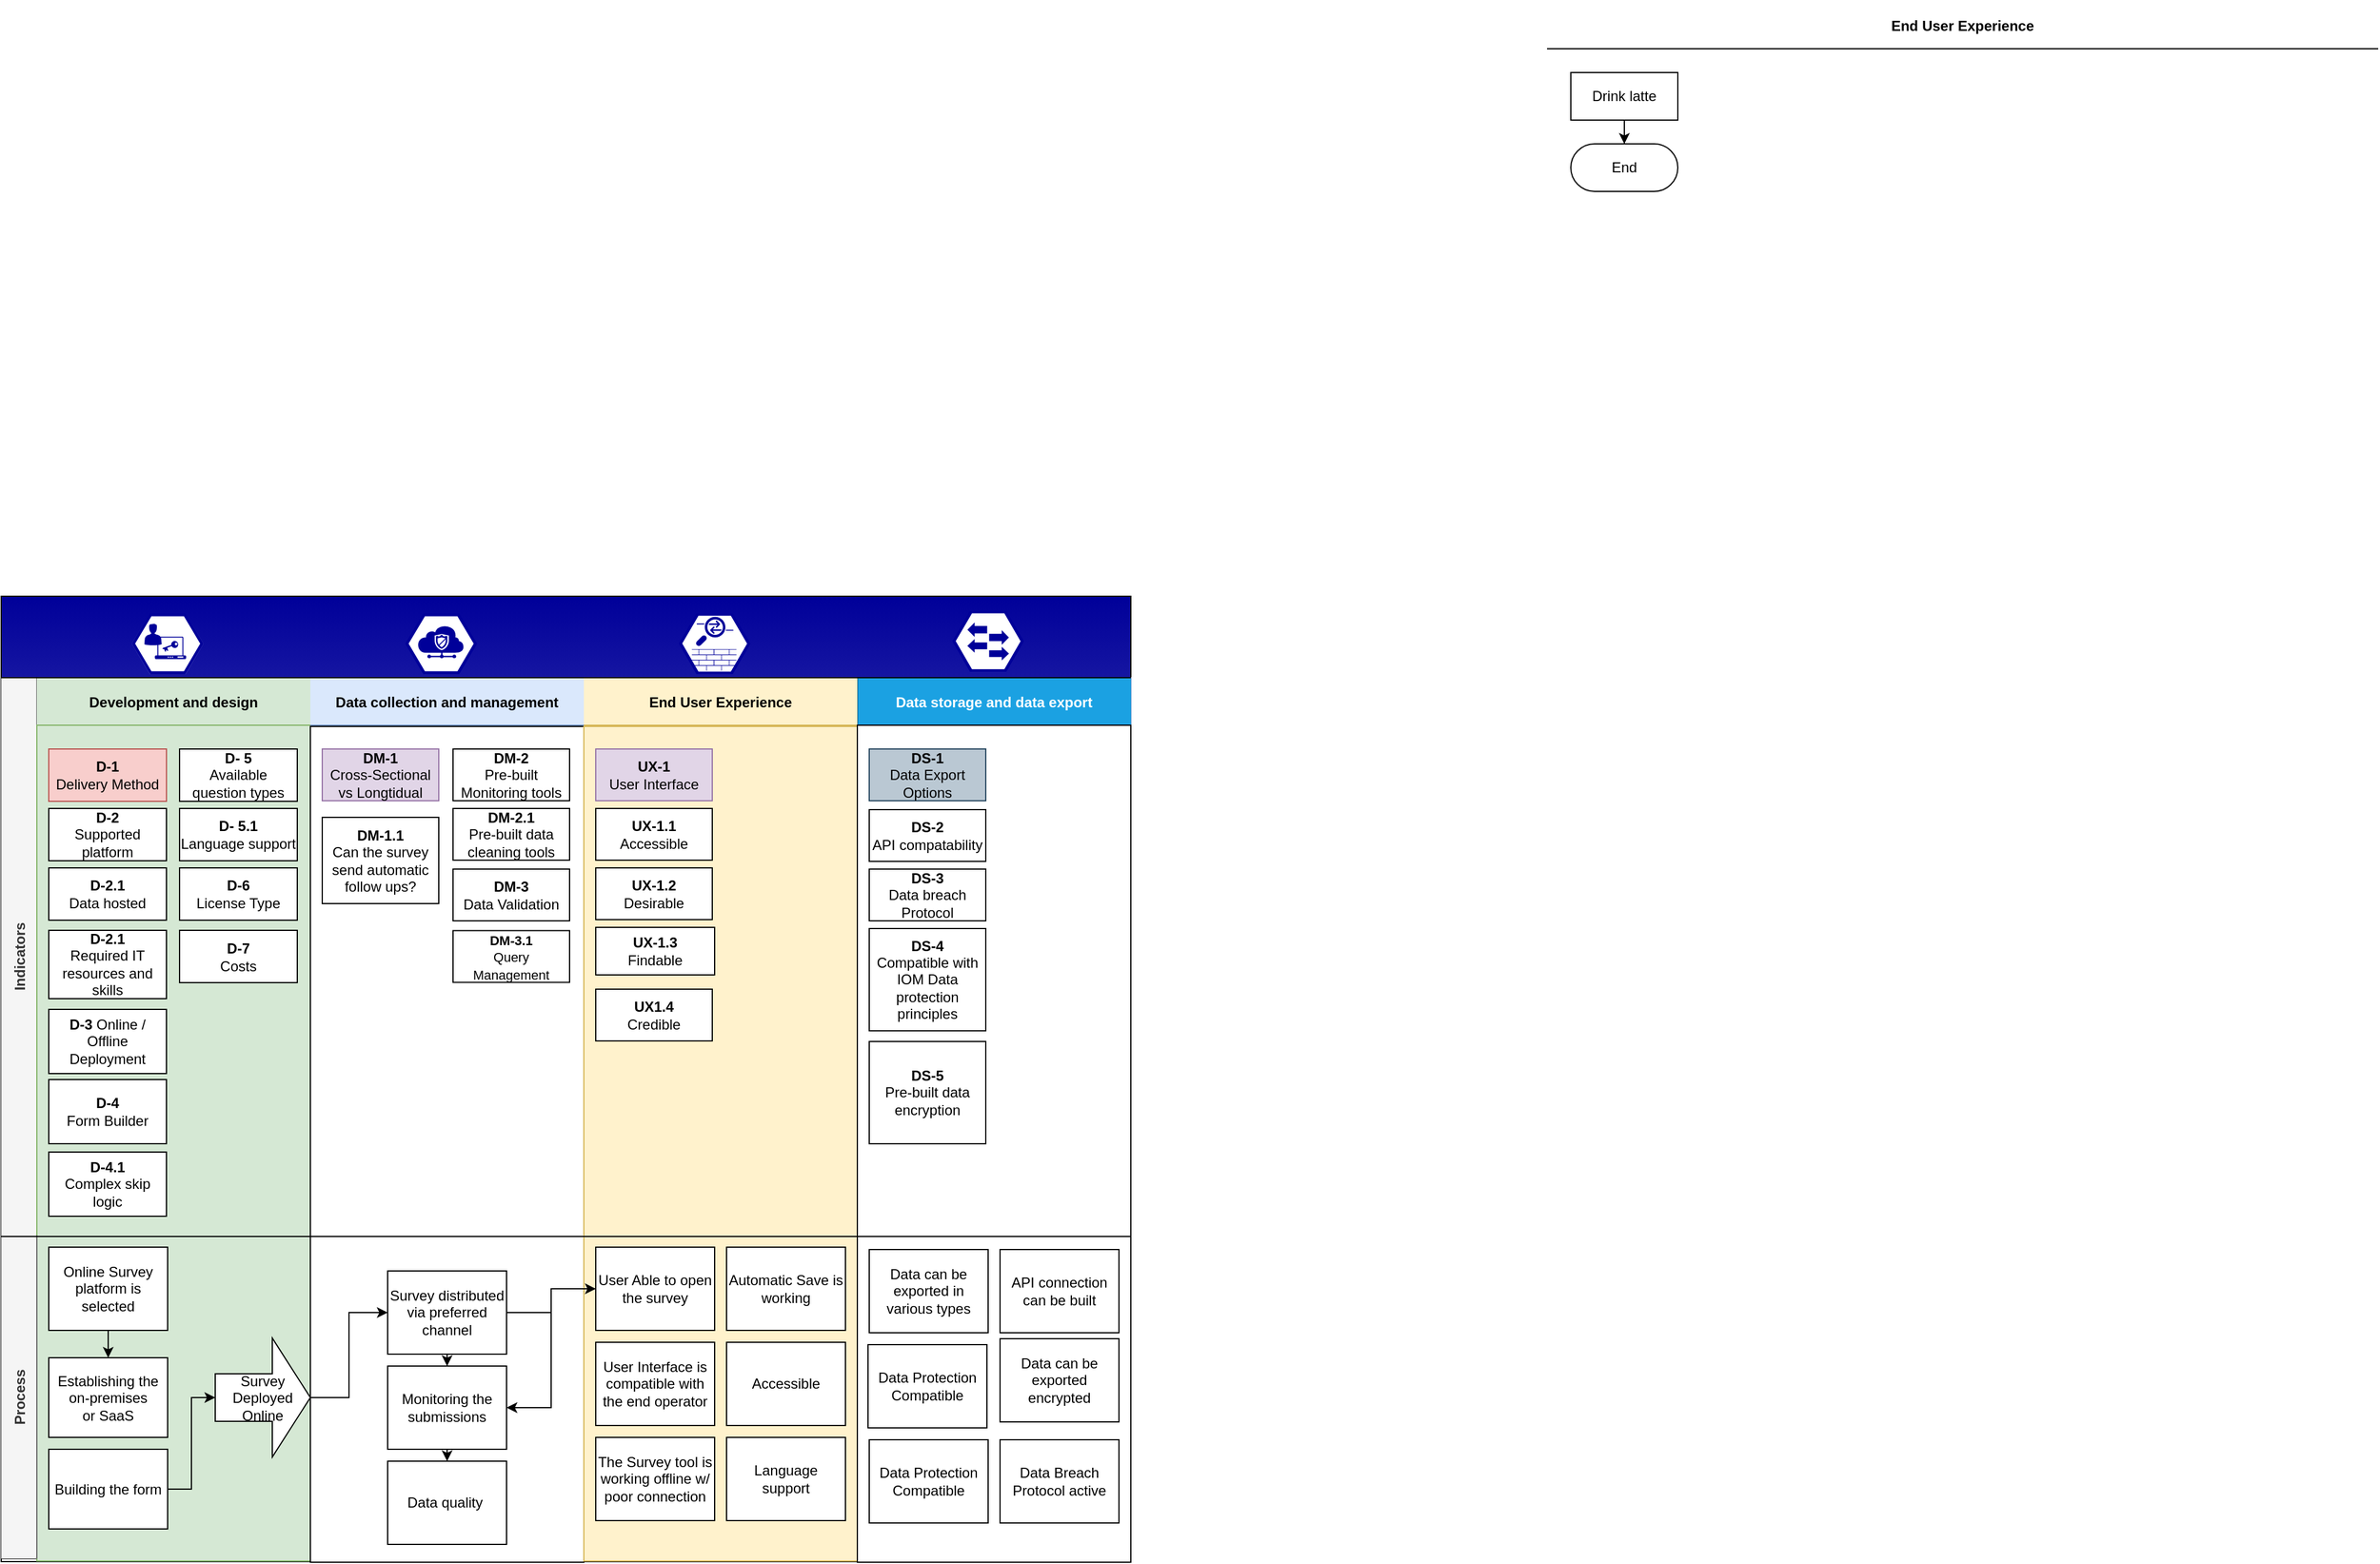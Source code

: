 <mxfile version="20.0.1" type="github">
  <diagram id="kgpKYQtTHZ0yAKxKKP6v" name="Page-1">
    <mxGraphModel dx="1421" dy="1542" grid="1" gridSize="10" guides="1" tooltips="1" connect="1" arrows="1" fold="1" page="1" pageScale="1" pageWidth="1100" pageHeight="850" math="0" shadow="0">
      <root>
        <mxCell id="0" />
        <mxCell id="1" parent="0" />
        <mxCell id="lxEsPna4k-PO0xknT9Wp-479" value="" style="whiteSpace=wrap;html=1;strokeWidth=1;fillColor=#000099;gradientColor=#ffffff;" vertex="1" parent="1">
          <mxGeometry x="10" y="50.5" width="950" height="812" as="geometry" />
        </mxCell>
        <mxCell id="lxEsPna4k-PO0xknT9Wp-40" value="End User Experience" style="swimlane;swimlaneHead=0;swimlaneBody=0;connectable=0;fillColor=none;startSize=40;collapsible=0;recursiveResize=0;expand=0;fontStyle=1;" vertex="1" parent="1">
          <mxGeometry x="1310" y="-450" width="699" height="481" as="geometry">
            <mxRectangle width="699" height="481" as="alternateBounds" />
          </mxGeometry>
        </mxCell>
        <mxCell id="lxEsPna4k-PO0xknT9Wp-41" style="edgeStyle=orthogonalEdgeStyle;rounded=0;orthogonalLoop=1;jettySize=auto;html=1;" edge="1" parent="lxEsPna4k-PO0xknT9Wp-40" source="lxEsPna4k-PO0xknT9Wp-42" target="lxEsPna4k-PO0xknT9Wp-43">
          <mxGeometry relative="1" as="geometry" />
        </mxCell>
        <mxCell id="lxEsPna4k-PO0xknT9Wp-42" value="Drink latte" style="rounded=0;whiteSpace=wrap;html=1;" vertex="1" parent="lxEsPna4k-PO0xknT9Wp-40">
          <mxGeometry x="20" y="60" width="90" height="40" as="geometry" />
        </mxCell>
        <mxCell id="lxEsPna4k-PO0xknT9Wp-43" value="End" style="rounded=1;whiteSpace=wrap;html=1;arcSize=50;" vertex="1" parent="lxEsPna4k-PO0xknT9Wp-40">
          <mxGeometry x="20" y="120" width="90" height="40" as="geometry" />
        </mxCell>
        <mxCell id="lxEsPna4k-PO0xknT9Wp-83" value="tr" style="group;fillColor=#e1d5e7;strokeColor=#9673a6;container=0;" vertex="1" connectable="0" parent="1">
          <mxGeometry x="10" y="119" width="950" height="741" as="geometry" />
        </mxCell>
        <mxCell id="lxEsPna4k-PO0xknT9Wp-326" value="Data Encyrption" style="rounded=0;whiteSpace=wrap;html=1;" vertex="1" parent="1">
          <mxGeometry x="740" y="230" width="90" height="40" as="geometry" />
        </mxCell>
        <mxCell id="lxEsPna4k-PO0xknT9Wp-327" value="API connection with other platforms" style="rounded=0;whiteSpace=wrap;html=1;" vertex="1" parent="1">
          <mxGeometry x="740" y="280" width="90" height="40" as="geometry" />
        </mxCell>
        <mxCell id="lxEsPna4k-PO0xknT9Wp-329" value="Data Validation" style="rounded=0;whiteSpace=wrap;html=1;" vertex="1" parent="1">
          <mxGeometry x="391" y="282" width="90" height="40" as="geometry" />
        </mxCell>
        <mxCell id="lxEsPna4k-PO0xknT9Wp-330" value="" style="verticalLabelPosition=bottom;sketch=0;html=1;fillColor=#000099;strokeColor=#ffffff;verticalAlign=top;align=center;points=[[0,0.5,0],[0.125,0.25,0],[0.25,0,0],[0.5,0,0],[0.75,0,0],[0.875,0.25,0],[1,0.5,0],[0.875,0.75,0],[0.75,1,0],[0.5,1,0],[0.125,0.75,0]];pointerEvents=1;shape=mxgraph.cisco_safe.compositeIcon;bgIcon=mxgraph.cisco_safe.design.blank_device;resIcon=mxgraph.cisco_safe.design.client_firewall;gradientColor=#ffffff;" vertex="1" parent="1">
          <mxGeometry x="120" y="65" width="60" height="51" as="geometry" />
        </mxCell>
        <mxCell id="lxEsPna4k-PO0xknT9Wp-332" value="" style="verticalLabelPosition=bottom;sketch=0;html=1;fillColor=#000099;strokeColor=#ffffff;verticalAlign=top;align=center;points=[[0,0.5,0],[0.125,0.25,0],[0.25,0,0],[0.5,0,0],[0.75,0,0],[0.875,0.25,0],[1,0.5,0],[0.875,0.75,0],[0.75,1,0],[0.5,1,0],[0.125,0.75,0]];pointerEvents=1;shape=mxgraph.cisco_safe.compositeIcon;bgIcon=mxgraph.cisco_safe.design.blank_device;resIcon=mxgraph.cisco_safe.design.access_switch_2;" vertex="1" parent="1">
          <mxGeometry x="810" y="63" width="60" height="51" as="geometry" />
        </mxCell>
        <mxCell id="lxEsPna4k-PO0xknT9Wp-333" value="" style="verticalLabelPosition=bottom;sketch=0;html=1;fillColor=#000099;strokeColor=#ffffff;verticalAlign=top;align=center;points=[[0,0.5,0],[0.125,0.25,0],[0.25,0,0],[0.5,0,0],[0.75,0,0],[0.875,0.25,0],[1,0.5,0],[0.875,0.75,0],[0.75,1,0],[0.5,1,0],[0.125,0.75,0]];pointerEvents=1;shape=mxgraph.cisco_safe.compositeIcon;bgIcon=mxgraph.cisco_safe.design.blank_device;resIcon=mxgraph.cisco_safe.design.adaptive_security_appliance_2;" vertex="1" parent="1">
          <mxGeometry x="580" y="65" width="60" height="51" as="geometry" />
        </mxCell>
        <mxCell id="lxEsPna4k-PO0xknT9Wp-334" value="" style="verticalLabelPosition=bottom;sketch=0;html=1;fillColor=#000099;strokeColor=#ffffff;verticalAlign=top;align=center;points=[[0,0.5,0],[0.125,0.25,0],[0.25,0,0],[0.5,0,0],[0.75,0,0],[0.875,0.25,0],[1,0.5,0],[0.875,0.75,0],[0.75,1,0],[0.5,1,0],[0.125,0.75,0]];pointerEvents=1;shape=mxgraph.cisco_safe.compositeIcon;bgIcon=mxgraph.cisco_safe.design.blank_device;resIcon=mxgraph.cisco_safe.design.cisco_cloud_web_security;" vertex="1" parent="1">
          <mxGeometry x="350" y="65" width="60" height="51" as="geometry" />
        </mxCell>
        <mxCell id="lxEsPna4k-PO0xknT9Wp-335" value="" style="line;strokeWidth=1;html=1;" vertex="1" parent="1">
          <mxGeometry x="740" y="595" width="230" as="geometry" />
        </mxCell>
        <mxCell id="3nuBFxr9cyL0pnOWT2aG-1" value="" style="shape=table;childLayout=tableLayout;startSize=0;collapsible=0;recursiveResize=0;expand=0;fillColor=none;fontStyle=1" parent="1" vertex="1">
          <mxGeometry x="10" y="119" width="720" height="741" as="geometry" />
        </mxCell>
        <mxCell id="3nuBFxr9cyL0pnOWT2aG-3" value="Indicators" style="shape=tableRow;horizontal=0;swimlaneHead=0;swimlaneBody=0;top=0;left=0;bottom=0;right=0;fillColor=#f5f5f5;points=[[0,0.5],[1,0.5]];portConstraint=eastwest;startSize=30;collapsible=0;recursiveResize=0;expand=0;fontStyle=1;strokeColor=#666666;fontColor=#333333;" parent="3nuBFxr9cyL0pnOWT2aG-1" vertex="1">
          <mxGeometry width="720" height="469" as="geometry" />
        </mxCell>
        <mxCell id="3nuBFxr9cyL0pnOWT2aG-4" value="Development and design" style="swimlane;swimlaneHead=0;swimlaneBody=0;connectable=0;fillColor=#d5e8d4;startSize=40;collapsible=0;recursiveResize=0;expand=0;fontStyle=1;strokeColor=#82b366;" parent="3nuBFxr9cyL0pnOWT2aG-3" vertex="1">
          <mxGeometry x="30" width="230" height="469" as="geometry">
            <mxRectangle width="230" height="469" as="alternateBounds" />
          </mxGeometry>
        </mxCell>
        <mxCell id="lxEsPna4k-PO0xknT9Wp-338" value="" style="whiteSpace=wrap;html=1;strokeWidth=1;fillColor=#d5e8d4;strokeColor=#82b366;" vertex="1" parent="3nuBFxr9cyL0pnOWT2aG-4">
          <mxGeometry y="40" width="230" height="703" as="geometry" />
        </mxCell>
        <mxCell id="3nuBFxr9cyL0pnOWT2aG-9" value="&lt;b&gt;D-1 &lt;/b&gt;&lt;br&gt;Delivery Method" style="rounded=0;whiteSpace=wrap;html=1;aspect=fixed;fillColor=#f8cecc;strokeColor=#b85450;" parent="3nuBFxr9cyL0pnOWT2aG-4" vertex="1">
          <mxGeometry x="10" y="60" width="99" height="44" as="geometry" />
        </mxCell>
        <mxCell id="lxEsPna4k-PO0xknT9Wp-67" value="&lt;b&gt;D-2&lt;/b&gt;&lt;br&gt;Supported platform" style="rounded=0;whiteSpace=wrap;html=1;aspect=fixed;" vertex="1" parent="3nuBFxr9cyL0pnOWT2aG-4">
          <mxGeometry x="10" y="110" width="99" height="44" as="geometry" />
        </mxCell>
        <mxCell id="lxEsPna4k-PO0xknT9Wp-84" value="&lt;b&gt;D-2.1&lt;br&gt;&lt;/b&gt;Data hosted" style="rounded=0;whiteSpace=wrap;html=1;aspect=fixed;" vertex="1" parent="3nuBFxr9cyL0pnOWT2aG-4">
          <mxGeometry x="10" y="160" width="99" height="44" as="geometry" />
        </mxCell>
        <mxCell id="lxEsPna4k-PO0xknT9Wp-101" value="&lt;b&gt;D-4&lt;/b&gt;&lt;br&gt;Form Builder" style="rounded=0;whiteSpace=wrap;html=1;aspect=fixed;" vertex="1" parent="3nuBFxr9cyL0pnOWT2aG-4">
          <mxGeometry x="10" y="338" width="99" height="54" as="geometry" />
        </mxCell>
        <mxCell id="lxEsPna4k-PO0xknT9Wp-102" value="&lt;b&gt;D-3&lt;/b&gt; Online / Offline Deployment" style="rounded=0;whiteSpace=wrap;html=1;aspect=fixed;" vertex="1" parent="3nuBFxr9cyL0pnOWT2aG-4">
          <mxGeometry x="10" y="279" width="99" height="54" as="geometry" />
        </mxCell>
        <mxCell id="lxEsPna4k-PO0xknT9Wp-104" value="&lt;b&gt;D- 5&lt;/b&gt;&lt;br&gt;Available question types" style="rounded=0;whiteSpace=wrap;html=1;aspect=fixed;" vertex="1" parent="3nuBFxr9cyL0pnOWT2aG-4">
          <mxGeometry x="120" y="60" width="99" height="44" as="geometry" />
        </mxCell>
        <mxCell id="lxEsPna4k-PO0xknT9Wp-105" value="&lt;b&gt;D-6&lt;br&gt;&lt;/b&gt;License Type" style="rounded=0;whiteSpace=wrap;html=1;aspect=fixed;" vertex="1" parent="3nuBFxr9cyL0pnOWT2aG-4">
          <mxGeometry x="120" y="160" width="99" height="44" as="geometry" />
        </mxCell>
        <mxCell id="lxEsPna4k-PO0xknT9Wp-108" value="&lt;b&gt;D-7&lt;/b&gt;&lt;br&gt;Costs" style="rounded=0;whiteSpace=wrap;html=1;aspect=fixed;" vertex="1" parent="3nuBFxr9cyL0pnOWT2aG-4">
          <mxGeometry x="120" y="212.5" width="99" height="44" as="geometry" />
        </mxCell>
        <mxCell id="lxEsPna4k-PO0xknT9Wp-486" value="&lt;b&gt;D-4.1&lt;/b&gt;&lt;br&gt;Complex skip logic" style="rounded=0;whiteSpace=wrap;html=1;aspect=fixed;" vertex="1" parent="3nuBFxr9cyL0pnOWT2aG-4">
          <mxGeometry x="10" y="399" width="99" height="54" as="geometry" />
        </mxCell>
        <mxCell id="lxEsPna4k-PO0xknT9Wp-487" value="&lt;b&gt;D-2.1&lt;br&gt;&lt;/b&gt;Required IT resources and skills" style="rounded=0;whiteSpace=wrap;html=1;" vertex="1" parent="3nuBFxr9cyL0pnOWT2aG-4">
          <mxGeometry x="10" y="212.5" width="99" height="57.5" as="geometry" />
        </mxCell>
        <mxCell id="lxEsPna4k-PO0xknT9Wp-490" value="&lt;b&gt;D- 5.1&lt;/b&gt;&lt;br&gt;Language support" style="rounded=0;whiteSpace=wrap;html=1;aspect=fixed;" vertex="1" parent="3nuBFxr9cyL0pnOWT2aG-4">
          <mxGeometry x="120" y="110" width="99" height="44" as="geometry" />
        </mxCell>
        <mxCell id="3nuBFxr9cyL0pnOWT2aG-8" value="Data collection and management" style="swimlane;swimlaneHead=0;swimlaneBody=0;connectable=0;fillColor=#dae8fc;startSize=40;collapsible=0;recursiveResize=0;expand=0;fontStyle=1;strokeColor=#6c8ebf;" parent="3nuBFxr9cyL0pnOWT2aG-3" vertex="1">
          <mxGeometry x="260" width="230" height="469" as="geometry">
            <mxRectangle width="230" height="469" as="alternateBounds" />
          </mxGeometry>
        </mxCell>
        <mxCell id="lxEsPna4k-PO0xknT9Wp-340" value="" style="whiteSpace=wrap;html=1;strokeWidth=1;" vertex="1" parent="3nuBFxr9cyL0pnOWT2aG-8">
          <mxGeometry y="41" width="230" height="703" as="geometry" />
        </mxCell>
        <mxCell id="lxEsPna4k-PO0xknT9Wp-109" value="&lt;b&gt;DM-1&lt;/b&gt;&lt;br&gt;Cross-Sectional vs Longtidual" style="rounded=0;whiteSpace=wrap;html=1;fillColor=#e1d5e7;strokeColor=#9673a6;aspect=fixed;" vertex="1" parent="3nuBFxr9cyL0pnOWT2aG-8">
          <mxGeometry x="10" y="60" width="98" height="43.52" as="geometry" />
        </mxCell>
        <mxCell id="lxEsPna4k-PO0xknT9Wp-136" value="&lt;b&gt;DM-2&lt;/b&gt;&lt;br&gt;Pre-built Monitoring tools" style="rounded=0;whiteSpace=wrap;html=1;aspect=fixed;" vertex="1" parent="3nuBFxr9cyL0pnOWT2aG-8">
          <mxGeometry x="120" y="60" width="98" height="43.52" as="geometry" />
        </mxCell>
        <mxCell id="lxEsPna4k-PO0xknT9Wp-137" value="&lt;b&gt;DM-2.1&lt;br&gt;&lt;/b&gt;Pre-built data cleaning tools" style="rounded=0;whiteSpace=wrap;html=1;aspect=fixed;" vertex="1" parent="3nuBFxr9cyL0pnOWT2aG-8">
          <mxGeometry x="120" y="110" width="98" height="43.52" as="geometry" />
        </mxCell>
        <mxCell id="lxEsPna4k-PO0xknT9Wp-328" value="&lt;b&gt;DM-3&lt;br&gt;&lt;/b&gt;Data Validation" style="rounded=0;whiteSpace=wrap;html=1;aspect=fixed;" vertex="1" parent="3nuBFxr9cyL0pnOWT2aG-8">
          <mxGeometry x="120" y="161" width="98" height="43.52" as="geometry" />
        </mxCell>
        <mxCell id="lxEsPna4k-PO0xknT9Wp-489" value="&lt;b&gt;DM-1.1&lt;/b&gt;&lt;br&gt;Can the survey send automatic follow ups?" style="rounded=0;whiteSpace=wrap;html=1;" vertex="1" parent="3nuBFxr9cyL0pnOWT2aG-8">
          <mxGeometry x="10" y="117.48" width="98" height="72.52" as="geometry" />
        </mxCell>
        <mxCell id="lxEsPna4k-PO0xknT9Wp-497" value="&lt;span style=&quot;font-size: 11px;&quot;&gt;&lt;b&gt;DM-3.1&lt;/b&gt;&lt;br&gt;Query Management&lt;br&gt;&lt;/span&gt;" style="rounded=0;whiteSpace=wrap;html=1;aspect=fixed;" vertex="1" parent="3nuBFxr9cyL0pnOWT2aG-8">
          <mxGeometry x="120" y="212.74" width="98" height="43.52" as="geometry" />
        </mxCell>
        <mxCell id="3nuBFxr9cyL0pnOWT2aG-11" value="End User Experience" style="swimlane;swimlaneHead=0;swimlaneBody=0;connectable=0;fillColor=#fff2cc;startSize=40;collapsible=0;recursiveResize=0;expand=0;fontStyle=1;strokeColor=#d6b656;" parent="3nuBFxr9cyL0pnOWT2aG-3" vertex="1">
          <mxGeometry x="490" width="230" height="469" as="geometry">
            <mxRectangle width="230" height="469" as="alternateBounds" />
          </mxGeometry>
        </mxCell>
        <mxCell id="lxEsPna4k-PO0xknT9Wp-395" value="" style="whiteSpace=wrap;html=1;strokeWidth=1;fillColor=#fff2cc;strokeColor=#d6b656;" vertex="1" parent="3nuBFxr9cyL0pnOWT2aG-11">
          <mxGeometry y="41" width="230" height="702" as="geometry" />
        </mxCell>
        <mxCell id="lxEsPna4k-PO0xknT9Wp-189" value="&lt;b&gt;UX-1&lt;br&gt;&lt;/b&gt;User Interface" style="rounded=0;whiteSpace=wrap;html=1;fillColor=#e1d5e7;strokeColor=#9673a6;aspect=fixed;" vertex="1" parent="3nuBFxr9cyL0pnOWT2aG-11">
          <mxGeometry x="10" y="60" width="98" height="43.52" as="geometry" />
        </mxCell>
        <mxCell id="lxEsPna4k-PO0xknT9Wp-190" value="&lt;b&gt;UX-1.1&lt;br&gt;&lt;/b&gt;Accessible" style="rounded=0;whiteSpace=wrap;html=1;aspect=fixed;" vertex="1" parent="3nuBFxr9cyL0pnOWT2aG-11">
          <mxGeometry x="10" y="110" width="98" height="43.52" as="geometry" />
        </mxCell>
        <mxCell id="lxEsPna4k-PO0xknT9Wp-275" value="&lt;b&gt;UX-1.2&lt;br&gt;&lt;/b&gt;Desirable" style="rounded=0;whiteSpace=wrap;html=1;aspect=fixed;" vertex="1" parent="3nuBFxr9cyL0pnOWT2aG-11">
          <mxGeometry x="10" y="160" width="98" height="43.52" as="geometry" />
        </mxCell>
        <mxCell id="lxEsPna4k-PO0xknT9Wp-323" value="&lt;b&gt;UX-1.3&lt;br&gt;&lt;/b&gt;Findable" style="rounded=0;whiteSpace=wrap;html=1;" vertex="1" parent="3nuBFxr9cyL0pnOWT2aG-11">
          <mxGeometry x="10" y="210" width="100" height="40" as="geometry" />
        </mxCell>
        <mxCell id="lxEsPna4k-PO0xknT9Wp-324" value="&lt;b&gt;UX1.4&lt;br&gt;&lt;/b&gt;Credible" style="rounded=0;whiteSpace=wrap;html=1;aspect=fixed;" vertex="1" parent="3nuBFxr9cyL0pnOWT2aG-11">
          <mxGeometry x="10" y="262" width="98" height="43.52" as="geometry" />
        </mxCell>
        <mxCell id="3nuBFxr9cyL0pnOWT2aG-15" value="Process" style="shape=tableRow;horizontal=0;swimlaneHead=0;swimlaneBody=0;top=0;left=0;bottom=0;right=0;fillColor=#f5f5f5;points=[[0,0.5],[1,0.5]];portConstraint=eastwest;startSize=30;collapsible=0;recursiveResize=0;expand=0;fontStyle=1;fontColor=#333333;strokeColor=#666666;" parent="3nuBFxr9cyL0pnOWT2aG-1" vertex="1">
          <mxGeometry y="469" width="720" height="272" as="geometry" />
        </mxCell>
        <mxCell id="3nuBFxr9cyL0pnOWT2aG-16" value="" style="swimlane;swimlaneHead=0;swimlaneBody=0;connectable=0;fillColor=#60a917;startSize=0;collapsible=0;recursiveResize=0;expand=0;fontStyle=1;strokeColor=#2D7600;fontColor=#ffffff;" parent="3nuBFxr9cyL0pnOWT2aG-15" vertex="1">
          <mxGeometry x="30" width="230" height="272" as="geometry">
            <mxRectangle width="230" height="272" as="alternateBounds" />
          </mxGeometry>
        </mxCell>
        <mxCell id="lxEsPna4k-PO0xknT9Wp-112" value="" style="edgeStyle=orthogonalEdgeStyle;rounded=0;orthogonalLoop=1;jettySize=auto;html=1;" edge="1" parent="3nuBFxr9cyL0pnOWT2aG-16" source="3nuBFxr9cyL0pnOWT2aG-17" target="lxEsPna4k-PO0xknT9Wp-111">
          <mxGeometry relative="1" as="geometry" />
        </mxCell>
        <mxCell id="3nuBFxr9cyL0pnOWT2aG-17" value="Online Survey platform is selected" style="rounded=0;whiteSpace=wrap;html=1;" parent="3nuBFxr9cyL0pnOWT2aG-16" vertex="1">
          <mxGeometry x="10" y="10" width="100" height="70" as="geometry" />
        </mxCell>
        <mxCell id="lxEsPna4k-PO0xknT9Wp-111" value="Establishing the on-premises or&amp;nbsp;SaaS" style="rounded=0;whiteSpace=wrap;html=1;" vertex="1" parent="3nuBFxr9cyL0pnOWT2aG-16">
          <mxGeometry x="10" y="103" width="100" height="67" as="geometry" />
        </mxCell>
        <mxCell id="lxEsPna4k-PO0xknT9Wp-119" value="" style="edgeStyle=orthogonalEdgeStyle;rounded=0;orthogonalLoop=1;jettySize=auto;html=1;" edge="1" parent="3nuBFxr9cyL0pnOWT2aG-16" source="lxEsPna4k-PO0xknT9Wp-114" target="lxEsPna4k-PO0xknT9Wp-118">
          <mxGeometry relative="1" as="geometry" />
        </mxCell>
        <mxCell id="lxEsPna4k-PO0xknT9Wp-114" value="Building the form" style="rounded=0;whiteSpace=wrap;html=1;" vertex="1" parent="3nuBFxr9cyL0pnOWT2aG-16">
          <mxGeometry x="10" y="180" width="100" height="67" as="geometry" />
        </mxCell>
        <mxCell id="lxEsPna4k-PO0xknT9Wp-118" value="Survey Deployed Online" style="shape=singleArrow;whiteSpace=wrap;html=1;arrowWidth=0.4;arrowSize=0.4;rounded=0;" vertex="1" parent="3nuBFxr9cyL0pnOWT2aG-16">
          <mxGeometry x="150" y="86.5" width="80" height="100" as="geometry" />
        </mxCell>
        <mxCell id="3nuBFxr9cyL0pnOWT2aG-18" value="" style="swimlane;swimlaneHead=0;swimlaneBody=0;connectable=0;fillColor=none;startSize=0;collapsible=0;recursiveResize=0;expand=0;fontStyle=1;" parent="3nuBFxr9cyL0pnOWT2aG-15" vertex="1">
          <mxGeometry x="260" width="230" height="272" as="geometry">
            <mxRectangle width="230" height="272" as="alternateBounds" />
          </mxGeometry>
        </mxCell>
        <mxCell id="lxEsPna4k-PO0xknT9Wp-124" value="" style="edgeStyle=orthogonalEdgeStyle;rounded=0;orthogonalLoop=1;jettySize=auto;html=1;" edge="1" parent="3nuBFxr9cyL0pnOWT2aG-18" source="lxEsPna4k-PO0xknT9Wp-121" target="lxEsPna4k-PO0xknT9Wp-123">
          <mxGeometry relative="1" as="geometry" />
        </mxCell>
        <mxCell id="lxEsPna4k-PO0xknT9Wp-121" value="Survey distributed via preferred channel" style="rounded=0;whiteSpace=wrap;html=1;" vertex="1" parent="3nuBFxr9cyL0pnOWT2aG-18">
          <mxGeometry x="65" y="30" width="100" height="70" as="geometry" />
        </mxCell>
        <mxCell id="lxEsPna4k-PO0xknT9Wp-126" value="" style="edgeStyle=orthogonalEdgeStyle;rounded=0;orthogonalLoop=1;jettySize=auto;html=1;" edge="1" parent="3nuBFxr9cyL0pnOWT2aG-18" source="lxEsPna4k-PO0xknT9Wp-123" target="lxEsPna4k-PO0xknT9Wp-125">
          <mxGeometry relative="1" as="geometry" />
        </mxCell>
        <mxCell id="lxEsPna4k-PO0xknT9Wp-123" value="Monitoring the submissions" style="rounded=0;whiteSpace=wrap;html=1;" vertex="1" parent="3nuBFxr9cyL0pnOWT2aG-18">
          <mxGeometry x="65" y="110" width="100" height="70" as="geometry" />
        </mxCell>
        <mxCell id="lxEsPna4k-PO0xknT9Wp-125" value="Data quality&amp;nbsp;" style="rounded=0;whiteSpace=wrap;html=1;" vertex="1" parent="3nuBFxr9cyL0pnOWT2aG-18">
          <mxGeometry x="65" y="190" width="100" height="70" as="geometry" />
        </mxCell>
        <mxCell id="3nuBFxr9cyL0pnOWT2aG-23" value="" style="swimlane;swimlaneHead=0;swimlaneBody=0;connectable=0;fillColor=none;startSize=0;collapsible=0;recursiveResize=0;expand=0;fontStyle=1;" parent="3nuBFxr9cyL0pnOWT2aG-15" vertex="1">
          <mxGeometry x="490" width="230" height="272" as="geometry">
            <mxRectangle width="230" height="272" as="alternateBounds" />
          </mxGeometry>
        </mxCell>
        <mxCell id="lxEsPna4k-PO0xknT9Wp-127" value="User Able to open the survey" style="rounded=0;whiteSpace=wrap;html=1;" vertex="1" parent="3nuBFxr9cyL0pnOWT2aG-23">
          <mxGeometry x="10" y="10" width="100" height="70" as="geometry" />
        </mxCell>
        <mxCell id="lxEsPna4k-PO0xknT9Wp-129" value="User Interface is compatible with the end operator" style="rounded=0;whiteSpace=wrap;html=1;" vertex="1" parent="3nuBFxr9cyL0pnOWT2aG-23">
          <mxGeometry x="10" y="90" width="100" height="70" as="geometry" />
        </mxCell>
        <mxCell id="lxEsPna4k-PO0xknT9Wp-130" value="The Survey tool is working offline w/ poor connection" style="rounded=0;whiteSpace=wrap;html=1;" vertex="1" parent="3nuBFxr9cyL0pnOWT2aG-23">
          <mxGeometry x="10" y="170" width="100" height="70" as="geometry" />
        </mxCell>
        <mxCell id="lxEsPna4k-PO0xknT9Wp-131" value="Automatic Save is working" style="rounded=0;whiteSpace=wrap;html=1;" vertex="1" parent="3nuBFxr9cyL0pnOWT2aG-23">
          <mxGeometry x="120" y="10" width="100" height="70" as="geometry" />
        </mxCell>
        <mxCell id="lxEsPna4k-PO0xknT9Wp-132" value="Accessible" style="rounded=0;whiteSpace=wrap;html=1;" vertex="1" parent="3nuBFxr9cyL0pnOWT2aG-23">
          <mxGeometry x="120" y="90" width="100" height="70" as="geometry" />
        </mxCell>
        <mxCell id="lxEsPna4k-PO0xknT9Wp-133" value="&lt;span style=&quot;font-weight: normal;&quot;&gt;Language &lt;br&gt;support&lt;/span&gt;" style="rounded=0;whiteSpace=wrap;html=1;fontStyle=1" vertex="1" parent="3nuBFxr9cyL0pnOWT2aG-23">
          <mxGeometry x="120" y="170" width="100" height="70" as="geometry" />
        </mxCell>
        <mxCell id="lxEsPna4k-PO0xknT9Wp-122" value="" style="edgeStyle=orthogonalEdgeStyle;rounded=0;orthogonalLoop=1;jettySize=auto;html=1;" edge="1" parent="3nuBFxr9cyL0pnOWT2aG-15" source="lxEsPna4k-PO0xknT9Wp-118" target="lxEsPna4k-PO0xknT9Wp-121">
          <mxGeometry relative="1" as="geometry" />
        </mxCell>
        <mxCell id="lxEsPna4k-PO0xknT9Wp-495" value="" style="edgeStyle=orthogonalEdgeStyle;rounded=0;orthogonalLoop=1;jettySize=auto;html=1;entryX=1;entryY=0.5;entryDx=0;entryDy=0;" edge="1" parent="3nuBFxr9cyL0pnOWT2aG-15" source="lxEsPna4k-PO0xknT9Wp-127" target="lxEsPna4k-PO0xknT9Wp-123">
          <mxGeometry relative="1" as="geometry" />
        </mxCell>
        <mxCell id="lxEsPna4k-PO0xknT9Wp-496" value="" style="edgeStyle=orthogonalEdgeStyle;rounded=0;orthogonalLoop=1;jettySize=auto;html=1;entryX=0;entryY=0.5;entryDx=0;entryDy=0;" edge="1" parent="3nuBFxr9cyL0pnOWT2aG-15" source="lxEsPna4k-PO0xknT9Wp-121" target="lxEsPna4k-PO0xknT9Wp-127">
          <mxGeometry relative="1" as="geometry" />
        </mxCell>
        <mxCell id="lxEsPna4k-PO0xknT9Wp-45" value="Data storage and data export" style="swimlane;swimlaneHead=0;swimlaneBody=0;connectable=0;fillColor=#1ba1e2;startSize=40;collapsible=0;recursiveResize=0;expand=0;fontStyle=1;strokeWidth=0;strokeColor=#006EAF;fontColor=#ffffff;" vertex="1" parent="1">
          <mxGeometry x="730" y="119" width="230" height="510" as="geometry">
            <mxRectangle width="220" height="481" as="alternateBounds" />
          </mxGeometry>
        </mxCell>
        <mxCell id="lxEsPna4k-PO0xknT9Wp-444" value="" style="whiteSpace=wrap;html=1;strokeWidth=1;" vertex="1" parent="lxEsPna4k-PO0xknT9Wp-45">
          <mxGeometry y="40" width="230" height="704" as="geometry" />
        </mxCell>
        <mxCell id="lxEsPna4k-PO0xknT9Wp-135" value="" style="line;strokeWidth=1;html=1;" vertex="1" parent="lxEsPna4k-PO0xknT9Wp-45">
          <mxGeometry x="-720" y="465" width="950" height="10" as="geometry" />
        </mxCell>
        <mxCell id="lxEsPna4k-PO0xknT9Wp-325" value="&lt;b&gt;DS-1&lt;br&gt;&lt;/b&gt;Data Export Options" style="rounded=0;whiteSpace=wrap;html=1;fillColor=#bac8d3;strokeColor=#23445d;aspect=fixed;" vertex="1" parent="lxEsPna4k-PO0xknT9Wp-45">
          <mxGeometry x="10" y="60" width="98" height="43.52" as="geometry" />
        </mxCell>
        <mxCell id="lxEsPna4k-PO0xknT9Wp-337" value="" style="line;strokeWidth=1;html=1;" vertex="1" parent="lxEsPna4k-PO0xknT9Wp-45">
          <mxGeometry x="-720" y="-5" width="950" height="10" as="geometry" />
        </mxCell>
        <mxCell id="lxEsPna4k-PO0xknT9Wp-470" value="&lt;b&gt;DS-2&lt;br&gt;&lt;/b&gt;API compatability" style="rounded=0;whiteSpace=wrap;html=1;aspect=fixed;" vertex="1" parent="lxEsPna4k-PO0xknT9Wp-45">
          <mxGeometry x="10" y="111" width="98" height="43.52" as="geometry" />
        </mxCell>
        <mxCell id="lxEsPna4k-PO0xknT9Wp-471" value="&lt;b&gt;DS-3&lt;br&gt;&lt;/b&gt;Data breach Protocol" style="rounded=0;whiteSpace=wrap;html=1;aspect=fixed;" vertex="1" parent="lxEsPna4k-PO0xknT9Wp-45">
          <mxGeometry x="10" y="161" width="98" height="43.52" as="geometry" />
        </mxCell>
        <mxCell id="lxEsPna4k-PO0xknT9Wp-472" value="&lt;b&gt;DS-4&lt;br&gt;&lt;/b&gt;Compatible with IOM Data protection principles" style="rounded=0;whiteSpace=wrap;html=1;aspect=fixed;" vertex="1" parent="lxEsPna4k-PO0xknT9Wp-45">
          <mxGeometry x="10" y="211" width="98" height="86.04" as="geometry" />
        </mxCell>
        <mxCell id="lxEsPna4k-PO0xknT9Wp-474" value="&lt;b&gt;DS-5&lt;br&gt;&lt;/b&gt;Pre-built data encryption" style="rounded=0;whiteSpace=wrap;html=1;aspect=fixed;" vertex="1" parent="lxEsPna4k-PO0xknT9Wp-45">
          <mxGeometry x="10" y="306" width="98" height="86.04" as="geometry" />
        </mxCell>
        <mxCell id="lxEsPna4k-PO0xknT9Wp-482" value="Data can be exported encrypted" style="rounded=0;whiteSpace=wrap;html=1;" vertex="1" parent="lxEsPna4k-PO0xknT9Wp-45">
          <mxGeometry x="120" y="556" width="100" height="70" as="geometry" />
        </mxCell>
        <mxCell id="lxEsPna4k-PO0xknT9Wp-483" value="Data Breach Protocol active" style="rounded=0;whiteSpace=wrap;html=1;" vertex="1" parent="lxEsPna4k-PO0xknT9Wp-45">
          <mxGeometry x="120" y="641" width="100" height="70" as="geometry" />
        </mxCell>
        <mxCell id="lxEsPna4k-PO0xknT9Wp-480" value="Data can be exported in various types" style="rounded=0;whiteSpace=wrap;html=1;" vertex="1" parent="1">
          <mxGeometry x="740" y="600" width="100" height="70" as="geometry" />
        </mxCell>
        <mxCell id="lxEsPna4k-PO0xknT9Wp-481" value="API connection can be built" style="rounded=0;whiteSpace=wrap;html=1;" vertex="1" parent="1">
          <mxGeometry x="850" y="600" width="100" height="70" as="geometry" />
        </mxCell>
        <mxCell id="lxEsPna4k-PO0xknT9Wp-484" value="Data Protection Compatible" style="rounded=0;whiteSpace=wrap;html=1;" vertex="1" parent="1">
          <mxGeometry x="739" y="680" width="100" height="70" as="geometry" />
        </mxCell>
        <mxCell id="lxEsPna4k-PO0xknT9Wp-485" value="Data Protection Compatible" style="rounded=0;whiteSpace=wrap;html=1;" vertex="1" parent="1">
          <mxGeometry x="740" y="760" width="100" height="70" as="geometry" />
        </mxCell>
      </root>
    </mxGraphModel>
  </diagram>
</mxfile>
